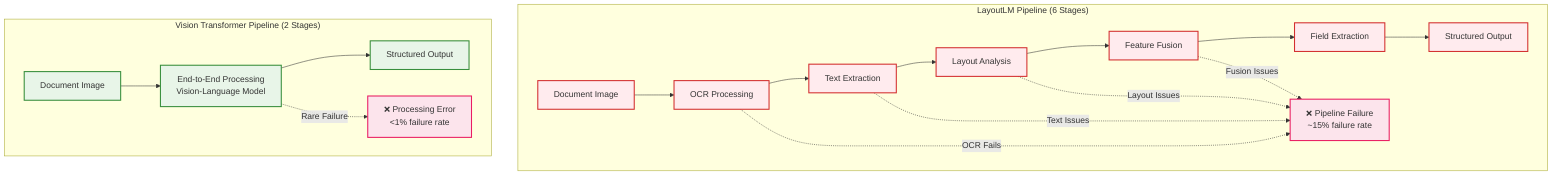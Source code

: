 graph TD
    subgraph "LayoutLM Pipeline (6 Stages)"
        A1[Document Image] --> B1[OCR Processing]
        B1 --> C1[Text Extraction]
        C1 --> D1[Layout Analysis]
        D1 --> E1[Feature Fusion]
        E1 --> F1[Field Extraction]
        F1 --> G1[Structured Output]
        
        B1 -.->|OCR Fails| X1[❌ Pipeline Failure<br/>~15% failure rate]
        C1 -.->|Text Issues| X1
        D1 -.->|Layout Issues| X1
        E1 -.->|Fusion Issues| X1
    end
    
    subgraph "Vision Transformer Pipeline (2 Stages)"
        A2[Document Image] --> B2[End-to-End Processing<br/>Vision-Language Model]
        B2 --> C2[Structured Output]
        
        B2 -.->|Rare Failure| X2[❌ Processing Error<br/><1% failure rate]
    end
    
    %% Styling
    classDef layoutlm fill:#ffebee,stroke:#d32f2f,stroke-width:2px
    classDef vit fill:#e8f5e8,stroke:#388e3c,stroke-width:2px
    classDef failure fill:#fce4ec,stroke:#e91e63,stroke-width:2px
    classDef success fill:#f1f8e9,stroke:#689f38,stroke-width:2px
    
    class A1,B1,C1,D1,E1,F1,G1 layoutlm
    class A2,B2,C2 vit
    class X1,X2 failure